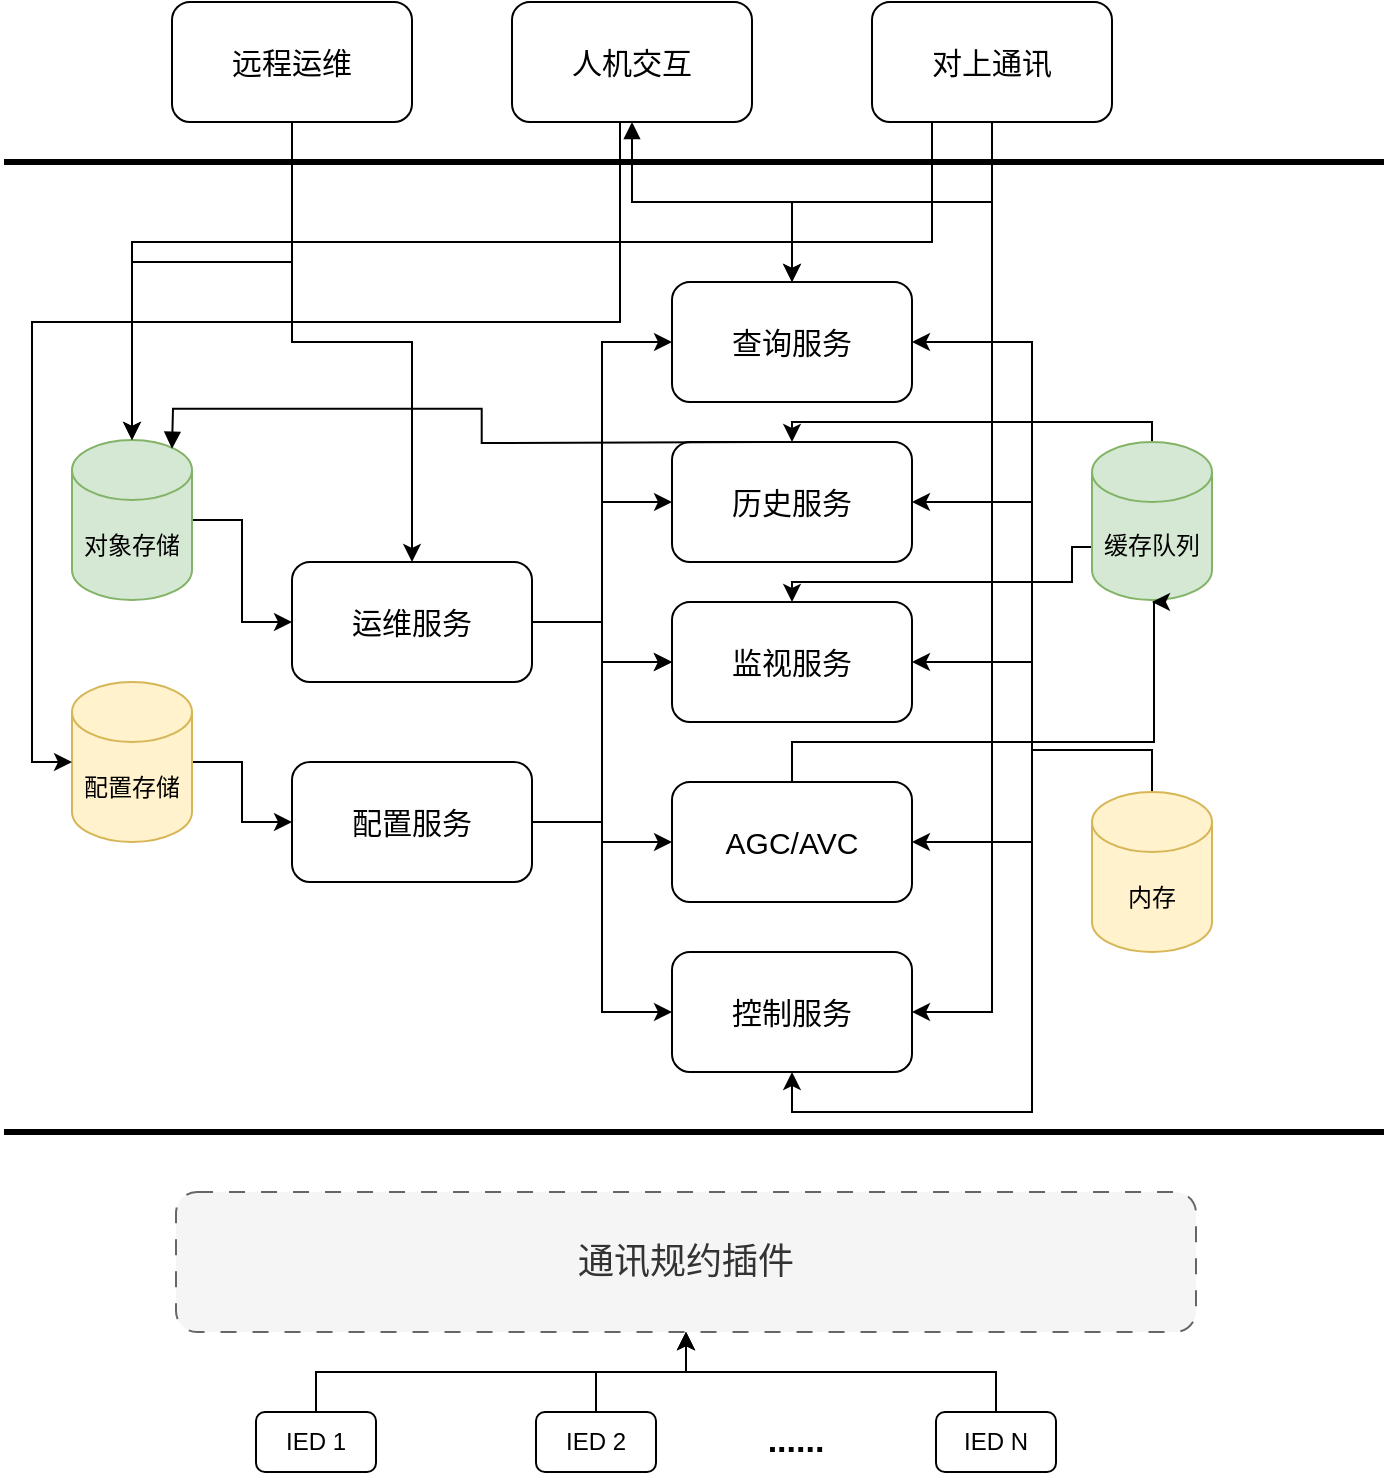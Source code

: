<mxfile version="26.1.1">
  <diagram name="第 1 页" id="jB9Zdp55F9e-bQfR2lEE">
    <mxGraphModel dx="1426" dy="781" grid="1" gridSize="10" guides="1" tooltips="1" connect="1" arrows="1" fold="1" page="1" pageScale="1" pageWidth="827" pageHeight="1169" math="0" shadow="0">
      <root>
        <mxCell id="0" />
        <mxCell id="1" parent="0" />
        <mxCell id="uw-DFVBwl9FURzbB3nBO-1" value="" style="endArrow=none;html=1;rounded=0;strokeWidth=3;" edge="1" parent="1">
          <mxGeometry width="50" height="50" relative="1" as="geometry">
            <mxPoint x="46" y="655" as="sourcePoint" />
            <mxPoint x="736" y="655" as="targetPoint" />
          </mxGeometry>
        </mxCell>
        <mxCell id="uw-DFVBwl9FURzbB3nBO-2" value="&lt;font style=&quot;font-size: 18px;&quot;&gt;通讯规约插件&lt;/font&gt;" style="rounded=1;whiteSpace=wrap;html=1;shadow=0;glass=0;dashed=1;dashPattern=8 8;fillColor=#f5f5f5;fontColor=#333333;strokeColor=#666666;" vertex="1" parent="1">
          <mxGeometry x="132" y="685" width="510" height="70" as="geometry" />
        </mxCell>
        <mxCell id="uw-DFVBwl9FURzbB3nBO-7" value="" style="edgeStyle=orthogonalEdgeStyle;rounded=0;orthogonalLoop=1;jettySize=auto;html=1;" edge="1" parent="1" source="uw-DFVBwl9FURzbB3nBO-3" target="uw-DFVBwl9FURzbB3nBO-2">
          <mxGeometry relative="1" as="geometry" />
        </mxCell>
        <mxCell id="uw-DFVBwl9FURzbB3nBO-3" value="IED 1" style="rounded=1;whiteSpace=wrap;html=1;" vertex="1" parent="1">
          <mxGeometry x="172" y="795" width="60" height="30" as="geometry" />
        </mxCell>
        <mxCell id="uw-DFVBwl9FURzbB3nBO-8" style="edgeStyle=orthogonalEdgeStyle;rounded=0;orthogonalLoop=1;jettySize=auto;html=1;entryX=0.5;entryY=1;entryDx=0;entryDy=0;" edge="1" parent="1" source="uw-DFVBwl9FURzbB3nBO-4" target="uw-DFVBwl9FURzbB3nBO-2">
          <mxGeometry relative="1" as="geometry" />
        </mxCell>
        <mxCell id="uw-DFVBwl9FURzbB3nBO-4" value="IED 2" style="rounded=1;whiteSpace=wrap;html=1;" vertex="1" parent="1">
          <mxGeometry x="312" y="795" width="60" height="30" as="geometry" />
        </mxCell>
        <mxCell id="uw-DFVBwl9FURzbB3nBO-9" style="edgeStyle=orthogonalEdgeStyle;rounded=0;orthogonalLoop=1;jettySize=auto;html=1;entryX=0.5;entryY=1;entryDx=0;entryDy=0;" edge="1" parent="1" source="uw-DFVBwl9FURzbB3nBO-5" target="uw-DFVBwl9FURzbB3nBO-2">
          <mxGeometry relative="1" as="geometry" />
        </mxCell>
        <mxCell id="uw-DFVBwl9FURzbB3nBO-5" value="IED N" style="rounded=1;whiteSpace=wrap;html=1;" vertex="1" parent="1">
          <mxGeometry x="512" y="795" width="60" height="30" as="geometry" />
        </mxCell>
        <mxCell id="uw-DFVBwl9FURzbB3nBO-6" value="&lt;font style=&quot;font-size: 17px;&quot;&gt;&lt;b&gt;......&lt;/b&gt;&lt;/font&gt;" style="text;html=1;align=center;verticalAlign=middle;whiteSpace=wrap;rounded=0;strokeWidth=3;" vertex="1" parent="1">
          <mxGeometry x="412" y="795" width="60" height="30" as="geometry" />
        </mxCell>
        <mxCell id="uw-DFVBwl9FURzbB3nBO-47" style="edgeStyle=orthogonalEdgeStyle;rounded=0;orthogonalLoop=1;jettySize=auto;html=1;entryX=1;entryY=0.5;entryDx=0;entryDy=0;" edge="1" parent="1" source="uw-DFVBwl9FURzbB3nBO-11" target="uw-DFVBwl9FURzbB3nBO-19">
          <mxGeometry relative="1" as="geometry">
            <Array as="points">
              <mxPoint x="560" y="464" />
              <mxPoint x="560" y="260" />
            </Array>
          </mxGeometry>
        </mxCell>
        <mxCell id="uw-DFVBwl9FURzbB3nBO-48" style="edgeStyle=orthogonalEdgeStyle;rounded=0;orthogonalLoop=1;jettySize=auto;html=1;entryX=1;entryY=0.5;entryDx=0;entryDy=0;" edge="1" parent="1" source="uw-DFVBwl9FURzbB3nBO-11" target="uw-DFVBwl9FURzbB3nBO-22">
          <mxGeometry relative="1" as="geometry">
            <Array as="points">
              <mxPoint x="560" y="464" />
              <mxPoint x="560" y="340" />
            </Array>
          </mxGeometry>
        </mxCell>
        <mxCell id="uw-DFVBwl9FURzbB3nBO-49" style="edgeStyle=orthogonalEdgeStyle;rounded=0;orthogonalLoop=1;jettySize=auto;html=1;entryX=1;entryY=0.5;entryDx=0;entryDy=0;" edge="1" parent="1" source="uw-DFVBwl9FURzbB3nBO-11" target="uw-DFVBwl9FURzbB3nBO-18">
          <mxGeometry relative="1" as="geometry">
            <Array as="points">
              <mxPoint x="560" y="464" />
              <mxPoint x="560" y="420" />
            </Array>
          </mxGeometry>
        </mxCell>
        <mxCell id="uw-DFVBwl9FURzbB3nBO-50" style="edgeStyle=orthogonalEdgeStyle;rounded=0;orthogonalLoop=1;jettySize=auto;html=1;entryX=1;entryY=0.5;entryDx=0;entryDy=0;" edge="1" parent="1" source="uw-DFVBwl9FURzbB3nBO-11" target="uw-DFVBwl9FURzbB3nBO-17">
          <mxGeometry relative="1" as="geometry">
            <Array as="points">
              <mxPoint x="560" y="464" />
              <mxPoint x="560" y="510" />
            </Array>
          </mxGeometry>
        </mxCell>
        <mxCell id="uw-DFVBwl9FURzbB3nBO-52" style="edgeStyle=orthogonalEdgeStyle;rounded=0;orthogonalLoop=1;jettySize=auto;html=1;entryX=0.5;entryY=1;entryDx=0;entryDy=0;" edge="1" parent="1" source="uw-DFVBwl9FURzbB3nBO-11" target="uw-DFVBwl9FURzbB3nBO-16">
          <mxGeometry relative="1" as="geometry">
            <Array as="points">
              <mxPoint x="560" y="464" />
              <mxPoint x="560" y="645" />
              <mxPoint x="440" y="645" />
            </Array>
          </mxGeometry>
        </mxCell>
        <mxCell id="uw-DFVBwl9FURzbB3nBO-11" value="内存" style="shape=cylinder3;whiteSpace=wrap;html=1;boundedLbl=1;backgroundOutline=1;size=15;fillColor=#fff2cc;strokeColor=#d6b656;" vertex="1" parent="1">
          <mxGeometry x="590" y="485" width="60" height="80" as="geometry" />
        </mxCell>
        <mxCell id="uw-DFVBwl9FURzbB3nBO-54" style="edgeStyle=orthogonalEdgeStyle;rounded=0;orthogonalLoop=1;jettySize=auto;html=1;entryX=0.5;entryY=0;entryDx=0;entryDy=0;exitX=0;exitY=0;exitDx=0;exitDy=52.5;exitPerimeter=0;" edge="1" parent="1" source="uw-DFVBwl9FURzbB3nBO-12" target="uw-DFVBwl9FURzbB3nBO-18">
          <mxGeometry relative="1" as="geometry">
            <mxPoint x="590" y="380" as="sourcePoint" />
            <Array as="points">
              <mxPoint x="580" y="362" />
              <mxPoint x="580" y="380" />
              <mxPoint x="440" y="380" />
            </Array>
          </mxGeometry>
        </mxCell>
        <mxCell id="uw-DFVBwl9FURzbB3nBO-55" style="edgeStyle=orthogonalEdgeStyle;rounded=0;orthogonalLoop=1;jettySize=auto;html=1;entryX=0.5;entryY=0;entryDx=0;entryDy=0;" edge="1" parent="1" source="uw-DFVBwl9FURzbB3nBO-12" target="uw-DFVBwl9FURzbB3nBO-22">
          <mxGeometry relative="1" as="geometry">
            <Array as="points">
              <mxPoint x="620" y="300" />
              <mxPoint x="440" y="300" />
            </Array>
          </mxGeometry>
        </mxCell>
        <mxCell id="uw-DFVBwl9FURzbB3nBO-12" value="缓存队列" style="shape=cylinder3;whiteSpace=wrap;html=1;boundedLbl=1;backgroundOutline=1;size=15;fillColor=#d5e8d4;strokeColor=#82b366;" vertex="1" parent="1">
          <mxGeometry x="590" y="310" width="60" height="79" as="geometry" />
        </mxCell>
        <mxCell id="uw-DFVBwl9FURzbB3nBO-16" value="&lt;font style=&quot;font-size: 15px;&quot;&gt;控制服务&lt;/font&gt;" style="rounded=1;whiteSpace=wrap;html=1;" vertex="1" parent="1">
          <mxGeometry x="380" y="565" width="120" height="60" as="geometry" />
        </mxCell>
        <mxCell id="uw-DFVBwl9FURzbB3nBO-53" style="edgeStyle=orthogonalEdgeStyle;rounded=0;orthogonalLoop=1;jettySize=auto;html=1;exitX=0.5;exitY=0;exitDx=0;exitDy=0;" edge="1" parent="1" source="uw-DFVBwl9FURzbB3nBO-17">
          <mxGeometry relative="1" as="geometry">
            <mxPoint x="620" y="390" as="targetPoint" />
            <Array as="points">
              <mxPoint x="440" y="460" />
              <mxPoint x="621" y="460" />
            </Array>
          </mxGeometry>
        </mxCell>
        <mxCell id="uw-DFVBwl9FURzbB3nBO-17" value="&lt;font style=&quot;font-size: 15px;&quot;&gt;AGC/AVC&lt;/font&gt;" style="rounded=1;whiteSpace=wrap;html=1;" vertex="1" parent="1">
          <mxGeometry x="380" y="480" width="120" height="60" as="geometry" />
        </mxCell>
        <mxCell id="uw-DFVBwl9FURzbB3nBO-18" value="&lt;span style=&quot;font-size: 15px;&quot;&gt;监视服务&lt;/span&gt;" style="rounded=1;whiteSpace=wrap;html=1;" vertex="1" parent="1">
          <mxGeometry x="380" y="390" width="120" height="60" as="geometry" />
        </mxCell>
        <mxCell id="uw-DFVBwl9FURzbB3nBO-19" value="&lt;span style=&quot;font-size: 15px;&quot;&gt;查询服务&lt;/span&gt;" style="rounded=1;whiteSpace=wrap;html=1;" vertex="1" parent="1">
          <mxGeometry x="380" y="230" width="120" height="60" as="geometry" />
        </mxCell>
        <mxCell id="uw-DFVBwl9FURzbB3nBO-25" style="edgeStyle=orthogonalEdgeStyle;rounded=0;orthogonalLoop=1;jettySize=auto;html=1;entryX=0;entryY=0.5;entryDx=0;entryDy=0;" edge="1" parent="1" source="uw-DFVBwl9FURzbB3nBO-20" target="uw-DFVBwl9FURzbB3nBO-19">
          <mxGeometry relative="1" as="geometry" />
        </mxCell>
        <mxCell id="uw-DFVBwl9FURzbB3nBO-26" style="edgeStyle=orthogonalEdgeStyle;rounded=0;orthogonalLoop=1;jettySize=auto;html=1;entryX=0;entryY=0.5;entryDx=0;entryDy=0;" edge="1" parent="1" source="uw-DFVBwl9FURzbB3nBO-20" target="uw-DFVBwl9FURzbB3nBO-22">
          <mxGeometry relative="1" as="geometry" />
        </mxCell>
        <mxCell id="uw-DFVBwl9FURzbB3nBO-27" style="edgeStyle=orthogonalEdgeStyle;rounded=0;orthogonalLoop=1;jettySize=auto;html=1;entryX=0;entryY=0.5;entryDx=0;entryDy=0;" edge="1" parent="1" source="uw-DFVBwl9FURzbB3nBO-20" target="uw-DFVBwl9FURzbB3nBO-18">
          <mxGeometry relative="1" as="geometry" />
        </mxCell>
        <mxCell id="uw-DFVBwl9FURzbB3nBO-28" style="edgeStyle=orthogonalEdgeStyle;rounded=0;orthogonalLoop=1;jettySize=auto;html=1;entryX=0;entryY=0.5;entryDx=0;entryDy=0;" edge="1" parent="1" source="uw-DFVBwl9FURzbB3nBO-20" target="uw-DFVBwl9FURzbB3nBO-17">
          <mxGeometry relative="1" as="geometry" />
        </mxCell>
        <mxCell id="uw-DFVBwl9FURzbB3nBO-29" style="edgeStyle=orthogonalEdgeStyle;rounded=0;orthogonalLoop=1;jettySize=auto;html=1;entryX=0;entryY=0.5;entryDx=0;entryDy=0;" edge="1" parent="1" source="uw-DFVBwl9FURzbB3nBO-20" target="uw-DFVBwl9FURzbB3nBO-16">
          <mxGeometry relative="1" as="geometry" />
        </mxCell>
        <mxCell id="uw-DFVBwl9FURzbB3nBO-20" value="&lt;span style=&quot;font-size: 15px;&quot;&gt;运维服务&lt;/span&gt;" style="rounded=1;whiteSpace=wrap;html=1;" vertex="1" parent="1">
          <mxGeometry x="190" y="370" width="120" height="60" as="geometry" />
        </mxCell>
        <mxCell id="uw-DFVBwl9FURzbB3nBO-30" style="edgeStyle=orthogonalEdgeStyle;rounded=0;orthogonalLoop=1;jettySize=auto;html=1;entryX=0;entryY=0.5;entryDx=0;entryDy=0;" edge="1" parent="1" source="uw-DFVBwl9FURzbB3nBO-21" target="uw-DFVBwl9FURzbB3nBO-18">
          <mxGeometry relative="1" as="geometry" />
        </mxCell>
        <mxCell id="uw-DFVBwl9FURzbB3nBO-21" value="&lt;span style=&quot;font-size: 15px;&quot;&gt;配置服务&lt;/span&gt;" style="rounded=1;whiteSpace=wrap;html=1;" vertex="1" parent="1">
          <mxGeometry x="190" y="470" width="120" height="60" as="geometry" />
        </mxCell>
        <mxCell id="uw-DFVBwl9FURzbB3nBO-22" value="&lt;span style=&quot;font-size: 15px;&quot;&gt;历史服务&lt;/span&gt;" style="rounded=1;whiteSpace=wrap;html=1;" vertex="1" parent="1">
          <mxGeometry x="380" y="310" width="120" height="60" as="geometry" />
        </mxCell>
        <mxCell id="uw-DFVBwl9FURzbB3nBO-35" style="edgeStyle=orthogonalEdgeStyle;rounded=0;orthogonalLoop=1;jettySize=auto;html=1;entryX=0;entryY=0.5;entryDx=0;entryDy=0;" edge="1" parent="1" source="uw-DFVBwl9FURzbB3nBO-23" target="uw-DFVBwl9FURzbB3nBO-20">
          <mxGeometry relative="1" as="geometry" />
        </mxCell>
        <mxCell id="uw-DFVBwl9FURzbB3nBO-23" value="对象存储" style="shape=cylinder3;whiteSpace=wrap;html=1;boundedLbl=1;backgroundOutline=1;size=15;fillColor=#d5e8d4;strokeColor=#82b366;" vertex="1" parent="1">
          <mxGeometry x="80" y="309" width="60" height="80" as="geometry" />
        </mxCell>
        <mxCell id="uw-DFVBwl9FURzbB3nBO-31" style="edgeStyle=orthogonalEdgeStyle;rounded=0;orthogonalLoop=1;jettySize=auto;html=1;entryX=0;entryY=0.5;entryDx=0;entryDy=0;" edge="1" parent="1" source="uw-DFVBwl9FURzbB3nBO-24" target="uw-DFVBwl9FURzbB3nBO-21">
          <mxGeometry relative="1" as="geometry" />
        </mxCell>
        <mxCell id="uw-DFVBwl9FURzbB3nBO-24" value="配置存储" style="shape=cylinder3;whiteSpace=wrap;html=1;boundedLbl=1;backgroundOutline=1;size=15;fillColor=#fff2cc;strokeColor=#d6b656;" vertex="1" parent="1">
          <mxGeometry x="80" y="430" width="60" height="80" as="geometry" />
        </mxCell>
        <mxCell id="uw-DFVBwl9FURzbB3nBO-32" value="" style="endArrow=none;html=1;rounded=0;strokeWidth=3;" edge="1" parent="1">
          <mxGeometry width="50" height="50" relative="1" as="geometry">
            <mxPoint x="46" y="170" as="sourcePoint" />
            <mxPoint x="736" y="170" as="targetPoint" />
          </mxGeometry>
        </mxCell>
        <mxCell id="uw-DFVBwl9FURzbB3nBO-34" style="edgeStyle=orthogonalEdgeStyle;rounded=0;orthogonalLoop=1;jettySize=auto;html=1;" edge="1" parent="1" source="uw-DFVBwl9FURzbB3nBO-33" target="uw-DFVBwl9FURzbB3nBO-23">
          <mxGeometry relative="1" as="geometry">
            <Array as="points">
              <mxPoint x="190" y="220" />
              <mxPoint x="110" y="220" />
            </Array>
          </mxGeometry>
        </mxCell>
        <mxCell id="uw-DFVBwl9FURzbB3nBO-36" style="edgeStyle=orthogonalEdgeStyle;rounded=0;orthogonalLoop=1;jettySize=auto;html=1;" edge="1" parent="1" source="uw-DFVBwl9FURzbB3nBO-33" target="uw-DFVBwl9FURzbB3nBO-20">
          <mxGeometry relative="1" as="geometry" />
        </mxCell>
        <mxCell id="uw-DFVBwl9FURzbB3nBO-33" value="&lt;span style=&quot;font-size: 15px;&quot;&gt;远程运维&lt;/span&gt;" style="rounded=1;whiteSpace=wrap;html=1;" vertex="1" parent="1">
          <mxGeometry x="130" y="90" width="120" height="60" as="geometry" />
        </mxCell>
        <mxCell id="uw-DFVBwl9FURzbB3nBO-38" style="edgeStyle=orthogonalEdgeStyle;rounded=0;orthogonalLoop=1;jettySize=auto;html=1;entryX=0.5;entryY=0;entryDx=0;entryDy=0;startArrow=block;startFill=1;" edge="1" parent="1" source="uw-DFVBwl9FURzbB3nBO-37" target="uw-DFVBwl9FURzbB3nBO-19">
          <mxGeometry relative="1" as="geometry" />
        </mxCell>
        <mxCell id="uw-DFVBwl9FURzbB3nBO-37" value="&lt;span style=&quot;font-size: 15px;&quot;&gt;人机交互&lt;/span&gt;" style="rounded=1;whiteSpace=wrap;html=1;" vertex="1" parent="1">
          <mxGeometry x="300" y="90" width="120" height="60" as="geometry" />
        </mxCell>
        <mxCell id="uw-DFVBwl9FURzbB3nBO-39" style="edgeStyle=orthogonalEdgeStyle;rounded=0;orthogonalLoop=1;jettySize=auto;html=1;entryX=0;entryY=0.5;entryDx=0;entryDy=0;entryPerimeter=0;exitX=0.5;exitY=1;exitDx=0;exitDy=0;" edge="1" parent="1" source="uw-DFVBwl9FURzbB3nBO-37" target="uw-DFVBwl9FURzbB3nBO-24">
          <mxGeometry relative="1" as="geometry">
            <Array as="points">
              <mxPoint x="354" y="250" />
              <mxPoint x="60" y="250" />
              <mxPoint x="60" y="470" />
            </Array>
          </mxGeometry>
        </mxCell>
        <mxCell id="uw-DFVBwl9FURzbB3nBO-41" style="edgeStyle=orthogonalEdgeStyle;rounded=0;orthogonalLoop=1;jettySize=auto;html=1;entryX=1;entryY=0.5;entryDx=0;entryDy=0;" edge="1" parent="1" source="uw-DFVBwl9FURzbB3nBO-40" target="uw-DFVBwl9FURzbB3nBO-16">
          <mxGeometry relative="1" as="geometry">
            <Array as="points">
              <mxPoint x="540" y="595" />
            </Array>
          </mxGeometry>
        </mxCell>
        <mxCell id="uw-DFVBwl9FURzbB3nBO-42" style="edgeStyle=orthogonalEdgeStyle;rounded=0;orthogonalLoop=1;jettySize=auto;html=1;entryX=0.5;entryY=0;entryDx=0;entryDy=0;" edge="1" parent="1" source="uw-DFVBwl9FURzbB3nBO-40" target="uw-DFVBwl9FURzbB3nBO-19">
          <mxGeometry relative="1" as="geometry" />
        </mxCell>
        <mxCell id="uw-DFVBwl9FURzbB3nBO-46" style="edgeStyle=orthogonalEdgeStyle;rounded=0;orthogonalLoop=1;jettySize=auto;html=1;exitX=0.25;exitY=1;exitDx=0;exitDy=0;" edge="1" parent="1" source="uw-DFVBwl9FURzbB3nBO-40" target="uw-DFVBwl9FURzbB3nBO-23">
          <mxGeometry relative="1" as="geometry">
            <Array as="points">
              <mxPoint x="510" y="210" />
              <mxPoint x="110" y="210" />
            </Array>
          </mxGeometry>
        </mxCell>
        <mxCell id="uw-DFVBwl9FURzbB3nBO-40" value="&lt;span style=&quot;font-size: 15px;&quot;&gt;对上通讯&lt;/span&gt;" style="rounded=1;whiteSpace=wrap;html=1;" vertex="1" parent="1">
          <mxGeometry x="480" y="90" width="120" height="60" as="geometry" />
        </mxCell>
        <mxCell id="uw-DFVBwl9FURzbB3nBO-44" style="edgeStyle=orthogonalEdgeStyle;rounded=0;orthogonalLoop=1;jettySize=auto;html=1;entryX=0.855;entryY=0;entryDx=0;entryDy=4.35;entryPerimeter=0;startArrow=none;startFill=0;endArrow=block;exitX=0.5;exitY=0;exitDx=0;exitDy=0;endFill=1;" edge="1" parent="1">
          <mxGeometry relative="1" as="geometry">
            <mxPoint x="438.7" y="310" as="sourcePoint" />
            <mxPoint x="130.0" y="313.35" as="targetPoint" />
          </mxGeometry>
        </mxCell>
      </root>
    </mxGraphModel>
  </diagram>
</mxfile>
